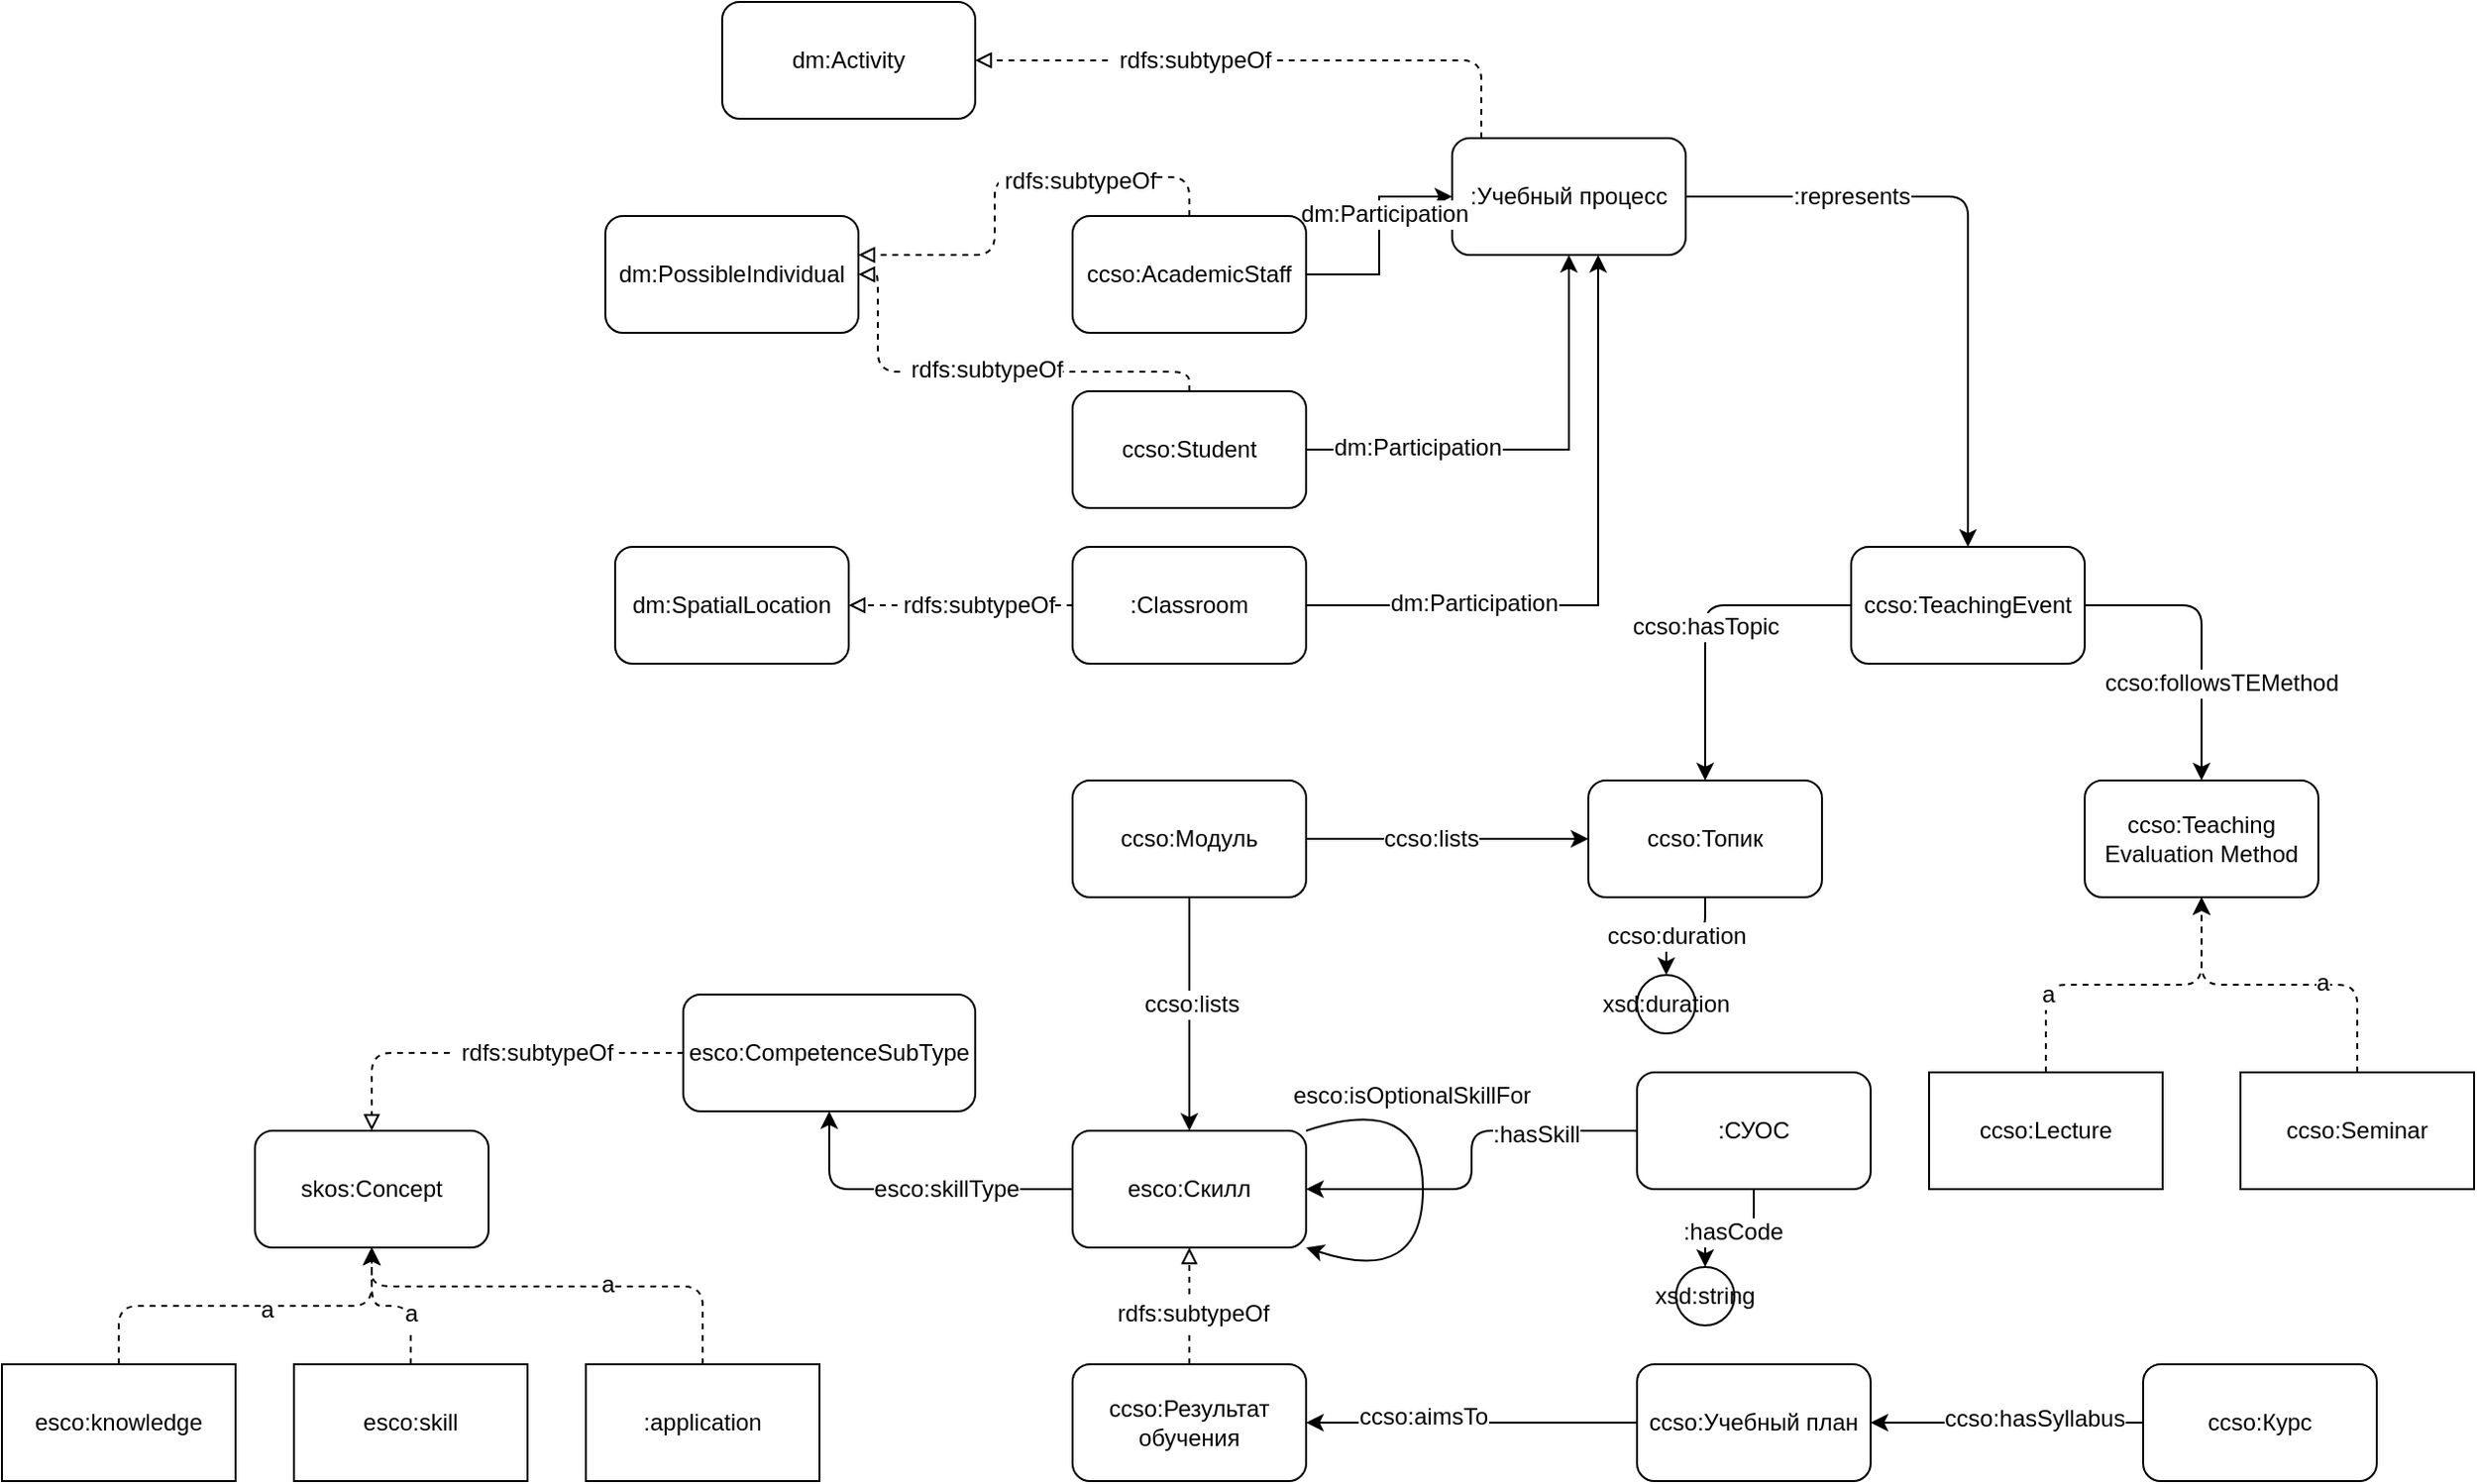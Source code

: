 <mxfile version="12.4.6" type="device">
	<diagram id="jsKvLaIWJ5WX-HCfGxNr" name="Page-1"><mxGraphModel dx="2130" dy="2134" grid="1" gridSize="10" guides="1" tooltips="1" connect="1" arrows="1" fold="1" page="1" pageScale="1" pageWidth="827" pageHeight="1169" math="0" shadow="0"><root><mxCell id="0"/><mxCell id="1" parent="0"/><mxCell id="Ra5HFPp9e06EMQyuOHBR-69" style="edgeStyle=orthogonalEdgeStyle;rounded=1;orthogonalLoop=1;jettySize=auto;html=1;endArrow=classic;endFill=1;strokeColor=#000000;" parent="1" source="Ra5HFPp9e06EMQyuOHBR-3" target="Ra5HFPp9e06EMQyuOHBR-68" edge="1"><mxGeometry relative="1" as="geometry"/></mxCell><mxCell id="Ra5HFPp9e06EMQyuOHBR-70" value="ccso:duration" style="text;html=1;align=center;verticalAlign=middle;resizable=0;points=[];;labelBackgroundColor=#ffffff;" parent="Ra5HFPp9e06EMQyuOHBR-69" vertex="1" connectable="0"><mxGeometry x="-0.467" y="-9" relative="1" as="geometry"><mxPoint x="-6" y="4" as="offset"/></mxGeometry></mxCell><mxCell id="Ra5HFPp9e06EMQyuOHBR-3" value="ccso:Топик" style="rounded=1;whiteSpace=wrap;html=1;" parent="1" vertex="1"><mxGeometry x="305" y="60" width="120" height="60" as="geometry"/></mxCell><mxCell id="Ra5HFPp9e06EMQyuOHBR-18" style="edgeStyle=orthogonalEdgeStyle;rounded=1;orthogonalLoop=1;jettySize=auto;html=1;" parent="1" source="Ra5HFPp9e06EMQyuOHBR-4" target="Ra5HFPp9e06EMQyuOHBR-5" edge="1"><mxGeometry relative="1" as="geometry"/></mxCell><mxCell id="Ra5HFPp9e06EMQyuOHBR-19" value=":hasSkill" style="text;html=1;align=center;verticalAlign=middle;resizable=0;points=[];;labelBackgroundColor=#ffffff;" parent="Ra5HFPp9e06EMQyuOHBR-18" vertex="1" connectable="0"><mxGeometry x="-0.477" y="2" relative="1" as="geometry"><mxPoint as="offset"/></mxGeometry></mxCell><mxCell id="Ra5HFPp9e06EMQyuOHBR-28" style="edgeStyle=orthogonalEdgeStyle;rounded=0;orthogonalLoop=1;jettySize=auto;html=1;endArrow=classic;endFill=1;" parent="1" source="Ra5HFPp9e06EMQyuOHBR-4" target="Ra5HFPp9e06EMQyuOHBR-35" edge="1"><mxGeometry relative="1" as="geometry"><mxPoint x="340" y="310" as="targetPoint"/></mxGeometry></mxCell><mxCell id="Ra5HFPp9e06EMQyuOHBR-29" value=":hasCode" style="text;html=1;align=center;verticalAlign=middle;resizable=0;points=[];;labelBackgroundColor=#ffffff;" parent="Ra5HFPp9e06EMQyuOHBR-28" vertex="1" connectable="0"><mxGeometry x="-0.038" y="2" relative="1" as="geometry"><mxPoint as="offset"/></mxGeometry></mxCell><mxCell id="Ra5HFPp9e06EMQyuOHBR-4" value=":СУОС" style="rounded=1;whiteSpace=wrap;html=1;" parent="1" vertex="1"><mxGeometry x="330" y="210" width="120" height="60" as="geometry"/></mxCell><mxCell id="Ra5HFPp9e06EMQyuOHBR-38" style="edgeStyle=orthogonalEdgeStyle;rounded=1;orthogonalLoop=1;jettySize=auto;html=1;endArrow=classic;endFill=1;" parent="1" source="Ra5HFPp9e06EMQyuOHBR-5" target="Ra5HFPp9e06EMQyuOHBR-37" edge="1"><mxGeometry relative="1" as="geometry"/></mxCell><mxCell id="Ra5HFPp9e06EMQyuOHBR-39" value="esco:skillType" style="text;html=1;align=center;verticalAlign=middle;resizable=0;points=[];;labelBackgroundColor=#ffffff;" parent="Ra5HFPp9e06EMQyuOHBR-38" vertex="1" connectable="0"><mxGeometry x="-0.215" relative="1" as="geometry"><mxPoint as="offset"/></mxGeometry></mxCell><mxCell id="Ra5HFPp9e06EMQyuOHBR-5" value="esco:Скилл" style="rounded=1;whiteSpace=wrap;html=1;" parent="1" vertex="1"><mxGeometry x="40" y="240" width="120" height="60" as="geometry"/></mxCell><mxCell id="Ra5HFPp9e06EMQyuOHBR-10" style="edgeStyle=orthogonalEdgeStyle;rounded=0;orthogonalLoop=1;jettySize=auto;html=1;" parent="1" source="Ra5HFPp9e06EMQyuOHBR-6" target="Ra5HFPp9e06EMQyuOHBR-3" edge="1"><mxGeometry relative="1" as="geometry"/></mxCell><mxCell id="Ra5HFPp9e06EMQyuOHBR-12" value="ccso:lists" style="text;html=1;align=center;verticalAlign=middle;resizable=0;points=[];;labelBackgroundColor=#ffffff;" parent="Ra5HFPp9e06EMQyuOHBR-10" vertex="1" connectable="0"><mxGeometry x="-0.115" relative="1" as="geometry"><mxPoint as="offset"/></mxGeometry></mxCell><mxCell id="Ra5HFPp9e06EMQyuOHBR-16" style="edgeStyle=orthogonalEdgeStyle;rounded=0;orthogonalLoop=1;jettySize=auto;html=1;" parent="1" source="Ra5HFPp9e06EMQyuOHBR-6" target="Ra5HFPp9e06EMQyuOHBR-5" edge="1"><mxGeometry relative="1" as="geometry"/></mxCell><mxCell id="Ra5HFPp9e06EMQyuOHBR-17" value="ccso:lists" style="text;html=1;align=center;verticalAlign=middle;resizable=0;points=[];;labelBackgroundColor=#ffffff;" parent="Ra5HFPp9e06EMQyuOHBR-16" vertex="1" connectable="0"><mxGeometry x="-0.093" y="1" relative="1" as="geometry"><mxPoint as="offset"/></mxGeometry></mxCell><mxCell id="Ra5HFPp9e06EMQyuOHBR-6" value="ccso:Модуль" style="rounded=1;whiteSpace=wrap;html=1;" parent="1" vertex="1"><mxGeometry x="40" y="60" width="120" height="60" as="geometry"/></mxCell><mxCell id="Ra5HFPp9e06EMQyuOHBR-23" style="edgeStyle=orthogonalEdgeStyle;rounded=0;orthogonalLoop=1;jettySize=auto;html=1;endArrow=classic;endFill=1;" parent="1" source="Ra5HFPp9e06EMQyuOHBR-7" target="Ra5HFPp9e06EMQyuOHBR-20" edge="1"><mxGeometry relative="1" as="geometry"/></mxCell><mxCell id="Ra5HFPp9e06EMQyuOHBR-24" value="ccso:aimsTo" style="text;html=1;align=center;verticalAlign=middle;resizable=0;points=[];;labelBackgroundColor=#ffffff;" parent="Ra5HFPp9e06EMQyuOHBR-23" vertex="1" connectable="0"><mxGeometry x="0.292" y="-3" relative="1" as="geometry"><mxPoint as="offset"/></mxGeometry></mxCell><mxCell id="Ra5HFPp9e06EMQyuOHBR-7" value="ccso:Учебный план" style="rounded=1;whiteSpace=wrap;html=1;" parent="1" vertex="1"><mxGeometry x="330" y="360" width="120" height="60" as="geometry"/></mxCell><mxCell id="Ra5HFPp9e06EMQyuOHBR-30" style="edgeStyle=orthogonalEdgeStyle;rounded=0;orthogonalLoop=1;jettySize=auto;html=1;endArrow=classic;endFill=1;" parent="1" source="Ra5HFPp9e06EMQyuOHBR-8" target="Ra5HFPp9e06EMQyuOHBR-7" edge="1"><mxGeometry relative="1" as="geometry"/></mxCell><mxCell id="Ra5HFPp9e06EMQyuOHBR-31" value="ccso:hasSyllabus" style="text;html=1;align=center;verticalAlign=middle;resizable=0;points=[];;labelBackgroundColor=#ffffff;" parent="Ra5HFPp9e06EMQyuOHBR-30" vertex="1" connectable="0"><mxGeometry x="-0.385" y="13" relative="1" as="geometry"><mxPoint x="-13" y="-15" as="offset"/></mxGeometry></mxCell><mxCell id="Ra5HFPp9e06EMQyuOHBR-8" value="ccso:Курс" style="rounded=1;whiteSpace=wrap;html=1;" parent="1" vertex="1"><mxGeometry x="590" y="360" width="120" height="60" as="geometry"/></mxCell><mxCell id="Ra5HFPp9e06EMQyuOHBR-21" style="edgeStyle=orthogonalEdgeStyle;rounded=0;orthogonalLoop=1;jettySize=auto;html=1;dashed=1;endArrow=block;endFill=0;" parent="1" source="Ra5HFPp9e06EMQyuOHBR-20" target="Ra5HFPp9e06EMQyuOHBR-5" edge="1"><mxGeometry relative="1" as="geometry"/></mxCell><mxCell id="Ra5HFPp9e06EMQyuOHBR-52" value="&amp;nbsp;rdfs:subtypeOf" style="text;html=1;align=center;verticalAlign=middle;resizable=0;points=[];;labelBackgroundColor=#ffffff;" parent="Ra5HFPp9e06EMQyuOHBR-21" vertex="1" connectable="0"><mxGeometry x="-0.121" relative="1" as="geometry"><mxPoint as="offset"/></mxGeometry></mxCell><mxCell id="Ra5HFPp9e06EMQyuOHBR-20" value="ccso:Результат обучения" style="rounded=1;whiteSpace=wrap;html=1;" parent="1" vertex="1"><mxGeometry x="40" y="360" width="120" height="60" as="geometry"/></mxCell><mxCell id="Ra5HFPp9e06EMQyuOHBR-33" style="edgeStyle=orthogonalEdgeStyle;rounded=1;orthogonalLoop=1;jettySize=auto;html=1;endArrow=classic;endFill=1;curved=1;" parent="1" source="Ra5HFPp9e06EMQyuOHBR-5" target="Ra5HFPp9e06EMQyuOHBR-5" edge="1"><mxGeometry relative="1" as="geometry"><Array as="points"><mxPoint x="220" y="320"/></Array></mxGeometry></mxCell><mxCell id="Ra5HFPp9e06EMQyuOHBR-34" value="esco:isOptionalSkillFor" style="text;html=1;align=center;verticalAlign=middle;resizable=0;points=[];;labelBackgroundColor=#ffffff;" parent="Ra5HFPp9e06EMQyuOHBR-33" vertex="1" connectable="0"><mxGeometry x="-0.5" relative="1" as="geometry"><mxPoint as="offset"/></mxGeometry></mxCell><mxCell id="Ra5HFPp9e06EMQyuOHBR-35" value="xsd:string" style="ellipse;whiteSpace=wrap;html=1;aspect=fixed;" parent="1" vertex="1"><mxGeometry x="350" y="310" width="30" height="30" as="geometry"/></mxCell><mxCell id="Ra5HFPp9e06EMQyuOHBR-44" style="edgeStyle=orthogonalEdgeStyle;rounded=1;orthogonalLoop=1;jettySize=auto;html=1;endArrow=classic;endFill=1;dashed=1;" parent="1" source="Ra5HFPp9e06EMQyuOHBR-36" target="Ra5HFPp9e06EMQyuOHBR-40" edge="1"><mxGeometry relative="1" as="geometry"><Array as="points"><mxPoint x="-450" y="330"/><mxPoint x="-320" y="330"/></Array></mxGeometry></mxCell><mxCell id="Ra5HFPp9e06EMQyuOHBR-50" value="a" style="text;html=1;align=center;verticalAlign=middle;resizable=0;points=[];;labelBackgroundColor=#ffffff;" parent="Ra5HFPp9e06EMQyuOHBR-44" vertex="1" connectable="0"><mxGeometry x="0.108" y="-2" relative="1" as="geometry"><mxPoint as="offset"/></mxGeometry></mxCell><mxCell id="Ra5HFPp9e06EMQyuOHBR-36" value="esco:knowledge" style="rounded=0;whiteSpace=wrap;html=1;" parent="1" vertex="1"><mxGeometry x="-510" y="360" width="120" height="60" as="geometry"/></mxCell><mxCell id="Ra5HFPp9e06EMQyuOHBR-41" style="edgeStyle=orthogonalEdgeStyle;rounded=1;orthogonalLoop=1;jettySize=auto;html=1;endArrow=block;endFill=0;dashed=1;" parent="1" source="Ra5HFPp9e06EMQyuOHBR-37" target="Ra5HFPp9e06EMQyuOHBR-40" edge="1"><mxGeometry relative="1" as="geometry"/></mxCell><mxCell id="Ra5HFPp9e06EMQyuOHBR-53" value="&amp;nbsp;rdfs:subtypeOf" style="text;html=1;align=center;verticalAlign=middle;resizable=0;points=[];;labelBackgroundColor=#ffffff;" parent="Ra5HFPp9e06EMQyuOHBR-41" vertex="1" connectable="0"><mxGeometry x="-0.232" relative="1" as="geometry"><mxPoint as="offset"/></mxGeometry></mxCell><mxCell id="Ra5HFPp9e06EMQyuOHBR-37" value="esco:CompetenceSubType" style="rounded=1;whiteSpace=wrap;html=1;" parent="1" vertex="1"><mxGeometry x="-160" y="170" width="150" height="60" as="geometry"/></mxCell><mxCell id="Ra5HFPp9e06EMQyuOHBR-40" value="skos:Concept" style="rounded=1;whiteSpace=wrap;html=1;" parent="1" vertex="1"><mxGeometry x="-380" y="240" width="120" height="60" as="geometry"/></mxCell><mxCell id="Ra5HFPp9e06EMQyuOHBR-45" style="edgeStyle=orthogonalEdgeStyle;rounded=1;orthogonalLoop=1;jettySize=auto;html=1;endArrow=classic;endFill=1;dashed=1;" parent="1" source="Ra5HFPp9e06EMQyuOHBR-42" target="Ra5HFPp9e06EMQyuOHBR-40" edge="1"><mxGeometry relative="1" as="geometry"/></mxCell><mxCell id="Ra5HFPp9e06EMQyuOHBR-51" value="a" style="text;html=1;align=center;verticalAlign=middle;resizable=0;points=[];;labelBackgroundColor=#ffffff;" parent="Ra5HFPp9e06EMQyuOHBR-45" vertex="1" connectable="0"><mxGeometry x="-0.342" relative="1" as="geometry"><mxPoint as="offset"/></mxGeometry></mxCell><mxCell id="Ra5HFPp9e06EMQyuOHBR-42" value="esco:skill" style="rounded=0;whiteSpace=wrap;html=1;" parent="1" vertex="1"><mxGeometry x="-360" y="360" width="120" height="60" as="geometry"/></mxCell><mxCell id="Ra5HFPp9e06EMQyuOHBR-47" style="edgeStyle=orthogonalEdgeStyle;rounded=1;orthogonalLoop=1;jettySize=auto;html=1;endArrow=classic;endFill=1;dashed=1;" parent="1" source="Ra5HFPp9e06EMQyuOHBR-43" target="Ra5HFPp9e06EMQyuOHBR-40" edge="1"><mxGeometry relative="1" as="geometry"><Array as="points"><mxPoint x="-150" y="320"/><mxPoint x="-320" y="320"/></Array></mxGeometry></mxCell><mxCell id="Ra5HFPp9e06EMQyuOHBR-49" value="a" style="text;html=1;align=center;verticalAlign=middle;resizable=0;points=[];;labelBackgroundColor=#ffffff;" parent="Ra5HFPp9e06EMQyuOHBR-47" vertex="1" connectable="0"><mxGeometry x="-0.225" y="-1" relative="1" as="geometry"><mxPoint as="offset"/></mxGeometry></mxCell><mxCell id="Ra5HFPp9e06EMQyuOHBR-43" value=":application" style="rounded=0;whiteSpace=wrap;html=1;" parent="1" vertex="1"><mxGeometry x="-210" y="360" width="120" height="60" as="geometry"/></mxCell><mxCell id="Ra5HFPp9e06EMQyuOHBR-57" style="edgeStyle=orthogonalEdgeStyle;rounded=1;orthogonalLoop=1;jettySize=auto;html=1;endArrow=classic;endFill=1;strokeColor=#000000;" parent="1" source="Ra5HFPp9e06EMQyuOHBR-54" target="Ra5HFPp9e06EMQyuOHBR-3" edge="1"><mxGeometry relative="1" as="geometry"/></mxCell><mxCell id="Ra5HFPp9e06EMQyuOHBR-58" value="ccso:hasTopic" style="text;html=1;align=center;verticalAlign=middle;resizable=0;points=[];;labelBackgroundColor=#ffffff;" parent="Ra5HFPp9e06EMQyuOHBR-57" vertex="1" connectable="0"><mxGeometry x="0.145" y="-2" relative="1" as="geometry"><mxPoint x="2" y="-9" as="offset"/></mxGeometry></mxCell><mxCell id="Ra5HFPp9e06EMQyuOHBR-60" style="edgeStyle=orthogonalEdgeStyle;rounded=1;orthogonalLoop=1;jettySize=auto;html=1;endArrow=classic;endFill=1;strokeColor=#000000;" parent="1" source="Ra5HFPp9e06EMQyuOHBR-54" target="Ra5HFPp9e06EMQyuOHBR-59" edge="1"><mxGeometry relative="1" as="geometry"><Array as="points"><mxPoint x="620" y="-30"/></Array></mxGeometry></mxCell><mxCell id="Ra5HFPp9e06EMQyuOHBR-61" value="ccso:followsTEMethod" style="text;html=1;align=center;verticalAlign=middle;resizable=0;points=[];;labelBackgroundColor=#ffffff;" parent="Ra5HFPp9e06EMQyuOHBR-60" vertex="1" connectable="0"><mxGeometry x="-0.217" y="3" relative="1" as="geometry"><mxPoint x="11" y="43" as="offset"/></mxGeometry></mxCell><mxCell id="Ra5HFPp9e06EMQyuOHBR-73" style="edgeStyle=orthogonalEdgeStyle;rounded=1;orthogonalLoop=1;jettySize=auto;html=1;endArrow=block;endFill=0;strokeColor=#000000;dashed=1;" parent="1" source="Ra5HFPp9e06EMQyuOHBR-76" target="iCbl4zyQb-7bC_IjAxFz-1" edge="1"><mxGeometry relative="1" as="geometry"><mxPoint x="60" y="-120" as="sourcePoint"/><Array as="points"><mxPoint x="250" y="-310"/></Array></mxGeometry></mxCell><mxCell id="Ra5HFPp9e06EMQyuOHBR-74" value="&amp;nbsp;rdfs:subtypeOf" style="text;html=1;align=center;verticalAlign=middle;resizable=0;points=[];;labelBackgroundColor=#ffffff;" parent="Ra5HFPp9e06EMQyuOHBR-73" vertex="1" connectable="0"><mxGeometry x="0.198" y="-34" relative="1" as="geometry"><mxPoint x="-10" y="34" as="offset"/></mxGeometry></mxCell><mxCell id="Ra5HFPp9e06EMQyuOHBR-54" value="ccso:TeachingEvent" style="rounded=1;whiteSpace=wrap;html=1;" parent="1" vertex="1"><mxGeometry x="440" y="-60" width="120" height="60" as="geometry"/></mxCell><mxCell id="Ra5HFPp9e06EMQyuOHBR-59" value="ccso:Teaching Evaluation Method" style="rounded=1;whiteSpace=wrap;html=1;" parent="1" vertex="1"><mxGeometry x="560" y="60" width="120" height="60" as="geometry"/></mxCell><mxCell id="Ra5HFPp9e06EMQyuOHBR-64" style="edgeStyle=orthogonalEdgeStyle;rounded=1;orthogonalLoop=1;jettySize=auto;html=1;endArrow=classic;endFill=1;strokeColor=#000000;dashed=1;" parent="1" source="Ra5HFPp9e06EMQyuOHBR-62" target="Ra5HFPp9e06EMQyuOHBR-59" edge="1"><mxGeometry relative="1" as="geometry"/></mxCell><mxCell id="Ra5HFPp9e06EMQyuOHBR-67" value="a" style="text;html=1;align=center;verticalAlign=middle;resizable=0;points=[];;labelBackgroundColor=#ffffff;" parent="Ra5HFPp9e06EMQyuOHBR-64" vertex="1" connectable="0"><mxGeometry x="-0.46" y="-5" relative="1" as="geometry"><mxPoint as="offset"/></mxGeometry></mxCell><mxCell id="Ra5HFPp9e06EMQyuOHBR-62" value="ccso:Lecture" style="rounded=0;whiteSpace=wrap;html=1;" parent="1" vertex="1"><mxGeometry x="480" y="210" width="120" height="60" as="geometry"/></mxCell><mxCell id="Ra5HFPp9e06EMQyuOHBR-65" style="edgeStyle=orthogonalEdgeStyle;rounded=1;orthogonalLoop=1;jettySize=auto;html=1;endArrow=classic;endFill=1;strokeColor=#000000;dashed=1;" parent="1" source="Ra5HFPp9e06EMQyuOHBR-63" target="Ra5HFPp9e06EMQyuOHBR-59" edge="1"><mxGeometry relative="1" as="geometry"/></mxCell><mxCell id="Ra5HFPp9e06EMQyuOHBR-66" value="a" style="text;html=1;align=center;verticalAlign=middle;resizable=0;points=[];;labelBackgroundColor=#ffffff;" parent="Ra5HFPp9e06EMQyuOHBR-65" vertex="1" connectable="0"><mxGeometry x="-0.255" y="-1" relative="1" as="geometry"><mxPoint as="offset"/></mxGeometry></mxCell><mxCell id="Ra5HFPp9e06EMQyuOHBR-63" value="ccso:Seminar" style="rounded=0;whiteSpace=wrap;html=1;" parent="1" vertex="1"><mxGeometry x="640" y="210" width="120" height="60" as="geometry"/></mxCell><mxCell id="Ra5HFPp9e06EMQyuOHBR-68" value="xsd:duration" style="ellipse;whiteSpace=wrap;html=1;aspect=fixed;" parent="1" vertex="1"><mxGeometry x="330" y="160" width="30" height="30" as="geometry"/></mxCell><mxCell id="Ra5HFPp9e06EMQyuOHBR-72" value="dm:PossibleIndividual" style="rounded=1;whiteSpace=wrap;html=1;" parent="1" vertex="1"><mxGeometry x="-200" y="-230" width="130" height="60" as="geometry"/></mxCell><mxCell id="Ra5HFPp9e06EMQyuOHBR-77" style="edgeStyle=orthogonalEdgeStyle;rounded=1;orthogonalLoop=1;jettySize=auto;html=1;endArrow=classic;endFill=1;strokeColor=#000000;" parent="1" source="Ra5HFPp9e06EMQyuOHBR-76" target="Ra5HFPp9e06EMQyuOHBR-54" edge="1"><mxGeometry relative="1" as="geometry"><mxPoint x="470" y="-240" as="targetPoint"/></mxGeometry></mxCell><mxCell id="Ra5HFPp9e06EMQyuOHBR-81" value=":represents" style="text;html=1;align=center;verticalAlign=middle;resizable=0;points=[];;labelBackgroundColor=#ffffff;" parent="Ra5HFPp9e06EMQyuOHBR-77" vertex="1" connectable="0"><mxGeometry x="-0.091" y="-11" relative="1" as="geometry"><mxPoint x="-49" y="-3" as="offset"/></mxGeometry></mxCell><mxCell id="Ra5HFPp9e06EMQyuOHBR-76" value=":Учебный процесс" style="rounded=1;whiteSpace=wrap;html=1;" parent="1" vertex="1"><mxGeometry x="235" y="-270" width="120" height="60" as="geometry"/></mxCell><mxCell id="Ra5HFPp9e06EMQyuOHBR-83" style="edgeStyle=orthogonalEdgeStyle;rounded=1;orthogonalLoop=1;jettySize=auto;html=1;endArrow=block;endFill=0;strokeColor=#000000;dashed=1;" parent="1" source="Ra5HFPp9e06EMQyuOHBR-82" target="Ra5HFPp9e06EMQyuOHBR-72" edge="1"><mxGeometry relative="1" as="geometry"><Array as="points"><mxPoint y="-250"/><mxPoint y="-210"/></Array></mxGeometry></mxCell><mxCell id="iCbl4zyQb-7bC_IjAxFz-3" value="&amp;nbsp;rdfs:subtypeOf" style="text;html=1;align=center;verticalAlign=middle;resizable=0;points=[];;labelBackgroundColor=#ffffff;" parent="Ra5HFPp9e06EMQyuOHBR-83" vertex="1" connectable="0"><mxGeometry x="-0.316" y="2" relative="1" as="geometry"><mxPoint as="offset"/></mxGeometry></mxCell><mxCell id="iCbl4zyQb-7bC_IjAxFz-7" style="edgeStyle=orthogonalEdgeStyle;rounded=0;orthogonalLoop=1;jettySize=auto;html=1;" parent="1" source="Ra5HFPp9e06EMQyuOHBR-82" target="Ra5HFPp9e06EMQyuOHBR-76" edge="1"><mxGeometry relative="1" as="geometry"/></mxCell><mxCell id="iCbl4zyQb-7bC_IjAxFz-8" value="dm:Participation" style="text;html=1;align=center;verticalAlign=middle;resizable=0;points=[];;labelBackgroundColor=#ffffff;" parent="iCbl4zyQb-7bC_IjAxFz-7" vertex="1" connectable="0"><mxGeometry x="-0.262" y="-2" relative="1" as="geometry"><mxPoint y="-26" as="offset"/></mxGeometry></mxCell><mxCell id="Ra5HFPp9e06EMQyuOHBR-82" value="ccso:AcademicStaff" style="rounded=1;whiteSpace=wrap;html=1;" parent="1" vertex="1"><mxGeometry x="40" y="-230" width="120" height="60" as="geometry"/></mxCell><mxCell id="Ra5HFPp9e06EMQyuOHBR-92" style="edgeStyle=orthogonalEdgeStyle;rounded=1;orthogonalLoop=1;jettySize=auto;html=1;endArrow=block;endFill=0;strokeColor=#000000;dashed=1;" parent="1" source="Ra5HFPp9e06EMQyuOHBR-84" target="Ra5HFPp9e06EMQyuOHBR-91" edge="1"><mxGeometry relative="1" as="geometry"/></mxCell><mxCell id="iCbl4zyQb-7bC_IjAxFz-14" value="&amp;nbsp;rdfs:subtypeOf" style="text;html=1;align=center;verticalAlign=middle;resizable=0;points=[];;labelBackgroundColor=#ffffff;" parent="Ra5HFPp9e06EMQyuOHBR-92" vertex="1" connectable="0"><mxGeometry x="-0.228" y="1" relative="1" as="geometry"><mxPoint x="-6" y="-1" as="offset"/></mxGeometry></mxCell><mxCell id="iCbl4zyQb-7bC_IjAxFz-9" style="edgeStyle=orthogonalEdgeStyle;rounded=0;orthogonalLoop=1;jettySize=auto;html=1;" parent="1" source="Ra5HFPp9e06EMQyuOHBR-84" target="Ra5HFPp9e06EMQyuOHBR-76" edge="1"><mxGeometry relative="1" as="geometry"><Array as="points"><mxPoint x="310" y="-30"/></Array></mxGeometry></mxCell><mxCell id="iCbl4zyQb-7bC_IjAxFz-15" value="dm:Participation" style="text;html=1;align=center;verticalAlign=middle;resizable=0;points=[];;labelBackgroundColor=#ffffff;" parent="iCbl4zyQb-7bC_IjAxFz-9" vertex="1" connectable="0"><mxGeometry x="-0.483" y="1" relative="1" as="geometry"><mxPoint as="offset"/></mxGeometry></mxCell><mxCell id="Ra5HFPp9e06EMQyuOHBR-84" value=":Classroom" style="rounded=1;whiteSpace=wrap;html=1;" parent="1" vertex="1"><mxGeometry x="40" y="-60" width="120" height="60" as="geometry"/></mxCell><mxCell id="Ra5HFPp9e06EMQyuOHBR-87" style="edgeStyle=orthogonalEdgeStyle;rounded=1;orthogonalLoop=1;jettySize=auto;html=1;endArrow=block;endFill=0;strokeColor=#000000;dashed=1;" parent="1" source="Ra5HFPp9e06EMQyuOHBR-86" target="Ra5HFPp9e06EMQyuOHBR-72" edge="1"><mxGeometry relative="1" as="geometry"><Array as="points"><mxPoint x="100" y="-150"/><mxPoint x="-60" y="-150"/><mxPoint x="-60" y="-200"/></Array></mxGeometry></mxCell><mxCell id="iCbl4zyQb-7bC_IjAxFz-4" value="&amp;nbsp;rdfs:subtypeOf" style="text;html=1;align=center;verticalAlign=middle;resizable=0;points=[];;labelBackgroundColor=#ffffff;" parent="Ra5HFPp9e06EMQyuOHBR-87" vertex="1" connectable="0"><mxGeometry x="0.01" y="-1" relative="1" as="geometry"><mxPoint as="offset"/></mxGeometry></mxCell><mxCell id="iCbl4zyQb-7bC_IjAxFz-5" style="edgeStyle=orthogonalEdgeStyle;rounded=0;orthogonalLoop=1;jettySize=auto;html=1;" parent="1" source="Ra5HFPp9e06EMQyuOHBR-86" target="Ra5HFPp9e06EMQyuOHBR-76" edge="1"><mxGeometry relative="1" as="geometry"/></mxCell><mxCell id="iCbl4zyQb-7bC_IjAxFz-6" value="dm:Participation" style="text;html=1;align=center;verticalAlign=middle;resizable=0;points=[];;labelBackgroundColor=#ffffff;" parent="iCbl4zyQb-7bC_IjAxFz-5" vertex="1" connectable="0"><mxGeometry x="-0.519" y="1" relative="1" as="geometry"><mxPoint as="offset"/></mxGeometry></mxCell><mxCell id="Ra5HFPp9e06EMQyuOHBR-86" value="ccso:Student" style="rounded=1;whiteSpace=wrap;html=1;" parent="1" vertex="1"><mxGeometry x="40" y="-140" width="120" height="60" as="geometry"/></mxCell><mxCell id="Ra5HFPp9e06EMQyuOHBR-91" value="dm:SpatialLocation" style="rounded=1;whiteSpace=wrap;html=1;" parent="1" vertex="1"><mxGeometry x="-195" y="-60" width="120" height="60" as="geometry"/></mxCell><mxCell id="iCbl4zyQb-7bC_IjAxFz-1" value="dm:Activity" style="rounded=1;whiteSpace=wrap;html=1;" parent="1" vertex="1"><mxGeometry x="-140" y="-340" width="130" height="60" as="geometry"/></mxCell></root></mxGraphModel></diagram>
</mxfile>